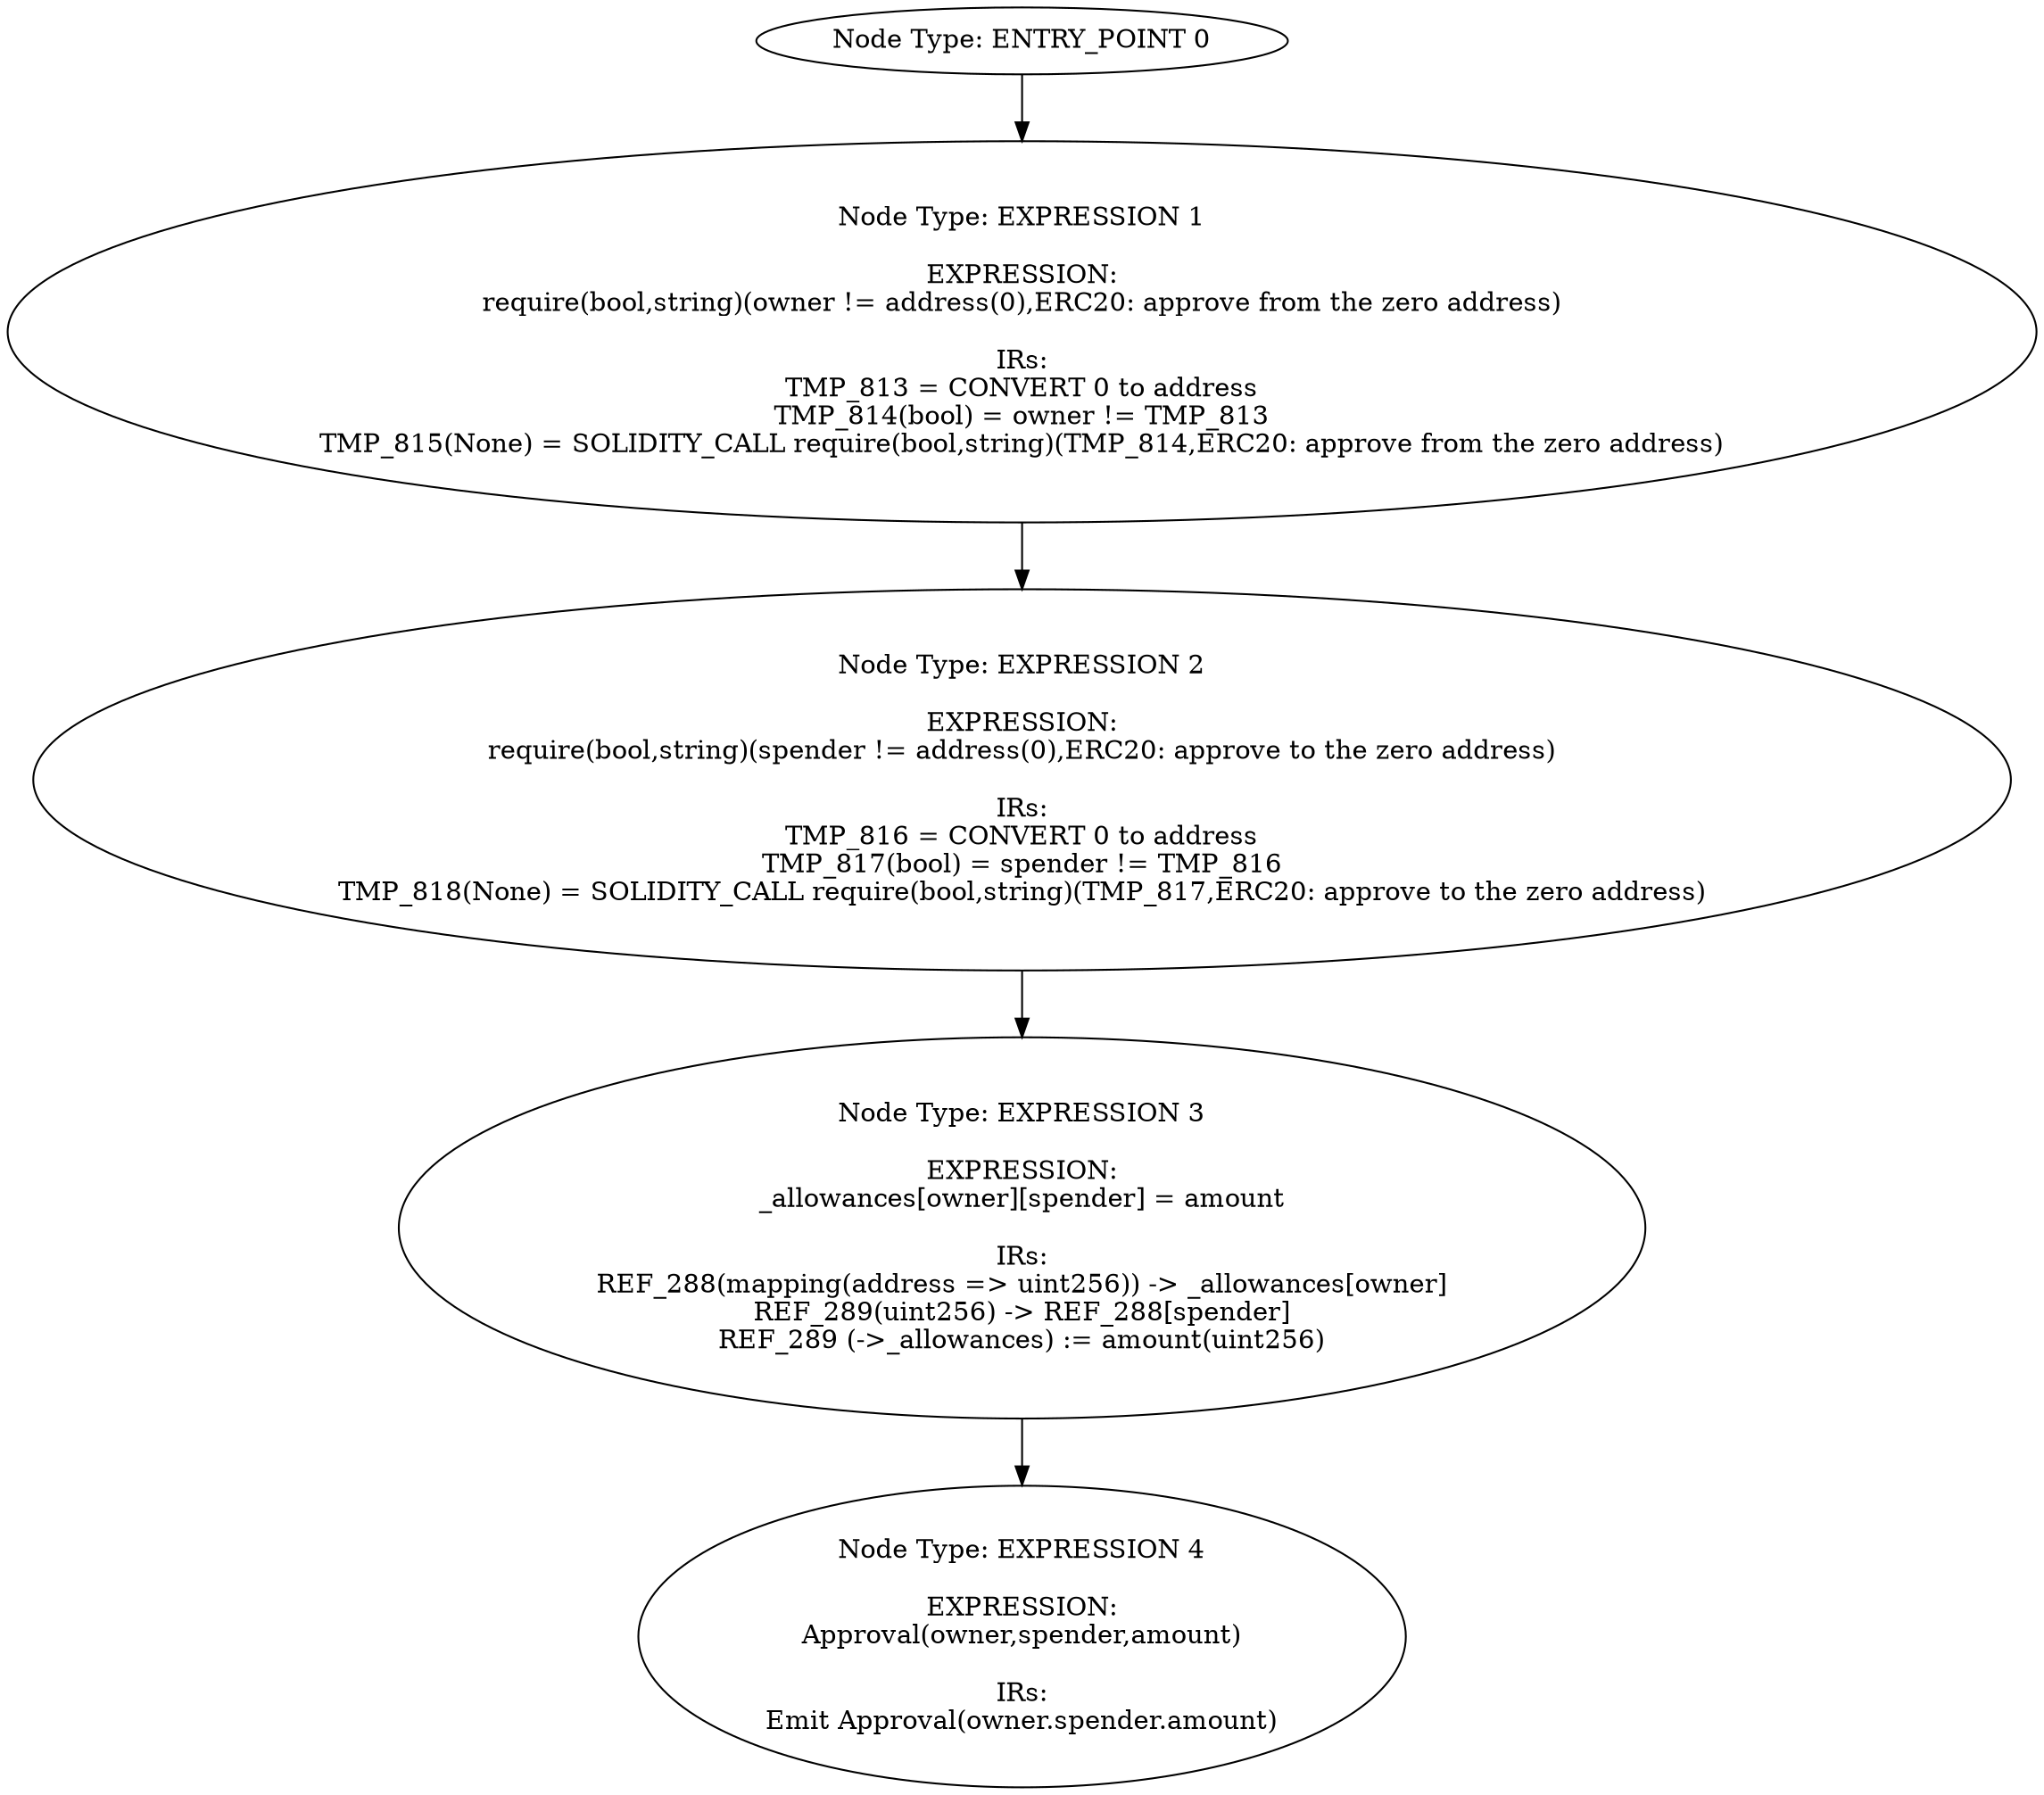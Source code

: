 digraph{
0[label="Node Type: ENTRY_POINT 0
"];
0->1;
1[label="Node Type: EXPRESSION 1

EXPRESSION:
require(bool,string)(owner != address(0),ERC20: approve from the zero address)

IRs:
TMP_813 = CONVERT 0 to address
TMP_814(bool) = owner != TMP_813
TMP_815(None) = SOLIDITY_CALL require(bool,string)(TMP_814,ERC20: approve from the zero address)"];
1->2;
2[label="Node Type: EXPRESSION 2

EXPRESSION:
require(bool,string)(spender != address(0),ERC20: approve to the zero address)

IRs:
TMP_816 = CONVERT 0 to address
TMP_817(bool) = spender != TMP_816
TMP_818(None) = SOLIDITY_CALL require(bool,string)(TMP_817,ERC20: approve to the zero address)"];
2->3;
3[label="Node Type: EXPRESSION 3

EXPRESSION:
_allowances[owner][spender] = amount

IRs:
REF_288(mapping(address => uint256)) -> _allowances[owner]
REF_289(uint256) -> REF_288[spender]
REF_289 (->_allowances) := amount(uint256)"];
3->4;
4[label="Node Type: EXPRESSION 4

EXPRESSION:
Approval(owner,spender,amount)

IRs:
Emit Approval(owner.spender.amount)"];
}
